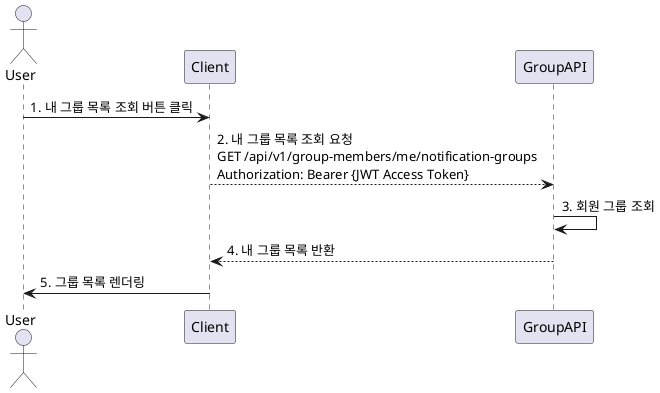 @startuml
actor User

User -> Client: 1. 내 그룹 목록 조회 버튼 클릭
Client --> GroupAPI: 2. 내 그룹 목록 조회 요청\nGET /api/v1/group-members/me/notification-groups\nAuthorization: Bearer {JWT Access Token}
GroupAPI -> GroupAPI: 3. 회원 그룹 조회
GroupAPI --> Client: 4. 내 그룹 목록 반환
Client -> User: 5. 그룹 목록 렌더링

@enduml
